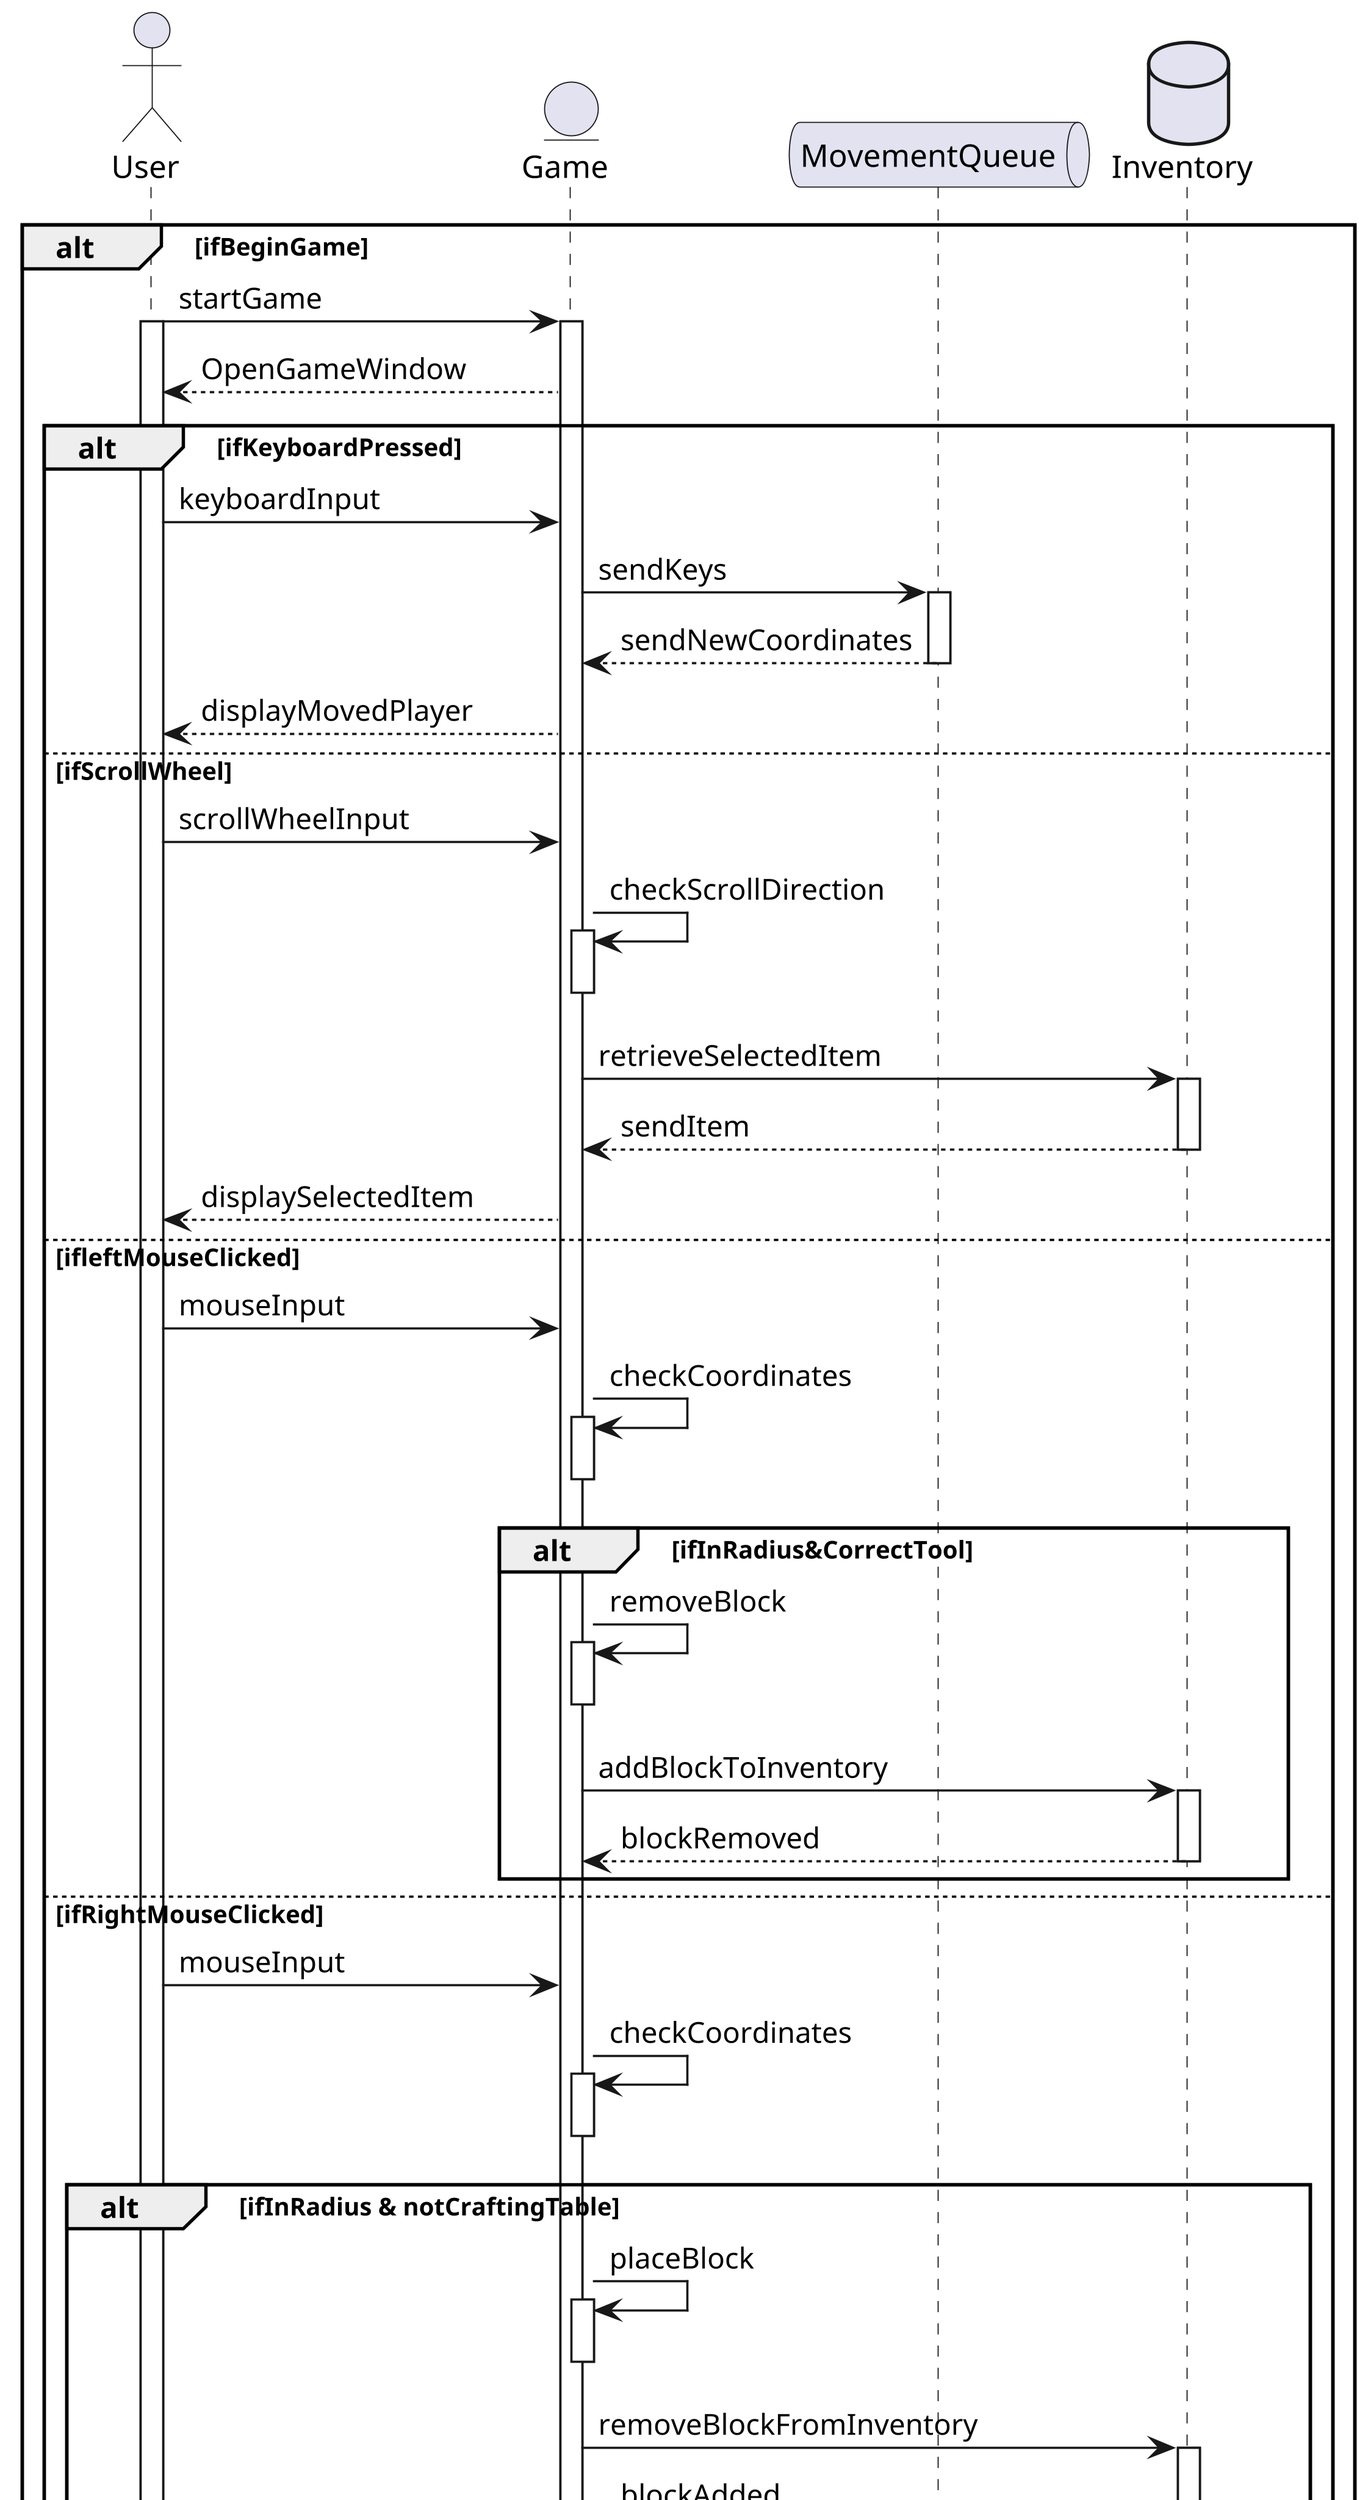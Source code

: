@startuml sequence
skinparam Dpi 350

actor User
entity Game
queue MovementQueue
Database Inventory
alt ifBeginGame
    User -> Game : startGame
    activate Game
    activate User
    Game --> User : OpenGameWindow

    alt ifKeyboardPressed
        User -> Game : keyboardInput
        Game -> MovementQueue : sendKeys
        activate MovementQueue
        MovementQueue --> Game : sendNewCoordinates
        deactivate MovementQueue
        Game --> User : displayMovedPlayer

    else ifScrollWheel
        User -> Game : scrollWheelInput
        Game -> Game : checkScrollDirection
        activate Game
        deactivate Game
        Game -> Inventory : retrieveSelectedItem
        activate Inventory
        Inventory --> Game : sendItem
        deactivate Inventory
        Game --> User : displaySelectedItem


    else ifleftMouseClicked
        User -> Game : mouseInput
        Game -> Game : checkCoordinates
        activate Game
        deactivate Game
        alt ifInRadius&CorrectTool
            Game -> Game : removeBlock
            activate Game
            deactivate Game
            Game -> Inventory : addBlockToInventory
            activate Inventory
            Inventory --> Game : blockRemoved
            deactivate Inventory
        end

    else ifRightMouseClicked
        User -> Game : mouseInput
        Game -> Game : checkCoordinates
        activate Game
        deactivate Game
        alt ifInRadius & notCraftingTable
            Game -> Game : placeBlock
            activate Game
            deactivate Game
            Game -> Inventory : removeBlockFromInventory
            activate Inventory
            Inventory --> Game : blockAdded
            deactivate Inventory
        else ifInRadius & craftingTable
            Game -> Game : disableMovement
            activate Game
            deactivate Game
            Game -> User : displayCraftingScreen
            User -> Game : selectCraftingItem
            Game -> Inventory : checkResources
            activate Inventory
            Inventory --> Game : canCraft
            deactivate Inventory
            alt canCraft & ifCrafted
                Game -> Inventory : removeResources
                activate Inventory
                Inventory --> Game : resourcesRemoved
                deactivate Inventory
                Game -> Inventory : addItem
                activate Inventory
                Inventory --> Game : resourcesAdded
                deactivate Inventory
                Game --> User : displayItem
                Game --> User : displayResourceCount

            end
            User -> Game : exitCraftingMenu
            Game --> User : closeCraftingWindow
        end

    else ifKeyEPressed
        User -> Game : openInventory
        Game -> Inventory : getItems
        Inventory --> Game : returnItems
        Game --> User : displayInventoryItems
        alt ifEditInventory
            User -> Game : editInventory
            Game -> Inventory : editInventoryPositions
            Inventory --> Game : returnUpdatedInventory
            Game --> User : displayUpdatedInventory
        end

    else ifKeyPPressed
        User -> Game : pauseGame
        Game --> User : displayPauseScreen

        alt keyCPressed or keyEscPressed
            User -> Game : resumeGame
            Game --> User : dismissMenu

        else keyQPressed
            User -> Game : quitGame(True)



        end
    else ifQuitGame
        User -> Game : quitGame(True)
    end


else ifGameInformation
    User -> Game : requestInformation
    Game --> User : displayInformation
    User -> Game : exitInformationMenu
    Game --> User : closeInformationMenu

else ifExitButton or quitGame
    User -> Game :quitGame(True)
else ifCloseGame == True
    User -> Game : exitGame
    Game -> Inventory : clearItems
    activate Inventory
    Inventory --> Game : itemsCleared
    deactivate Inventory
    Game --> User : closeGameWindow
    deactivate Game
    activate User
end

@enduml